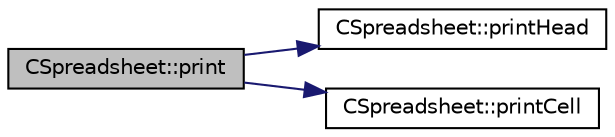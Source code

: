 digraph "CSpreadsheet::print"
{
  edge [fontname="Helvetica",fontsize="10",labelfontname="Helvetica",labelfontsize="10"];
  node [fontname="Helvetica",fontsize="10",shape=record];
  rankdir="LR";
  Node1 [label="CSpreadsheet::print",height=0.2,width=0.4,color="black", fillcolor="grey75", style="filled", fontcolor="black"];
  Node1 -> Node2 [color="midnightblue",fontsize="10",style="solid",fontname="Helvetica"];
  Node2 [label="CSpreadsheet::printHead",height=0.2,width=0.4,color="black", fillcolor="white", style="filled",URL="$classCSpreadsheet.html#a567718ec2ecc2c69a57081a079fb91fe"];
  Node1 -> Node3 [color="midnightblue",fontsize="10",style="solid",fontname="Helvetica"];
  Node3 [label="CSpreadsheet::printCell",height=0.2,width=0.4,color="black", fillcolor="white", style="filled",URL="$classCSpreadsheet.html#a81562ba6729fd934a894fd0fdd1fb79f"];
}
